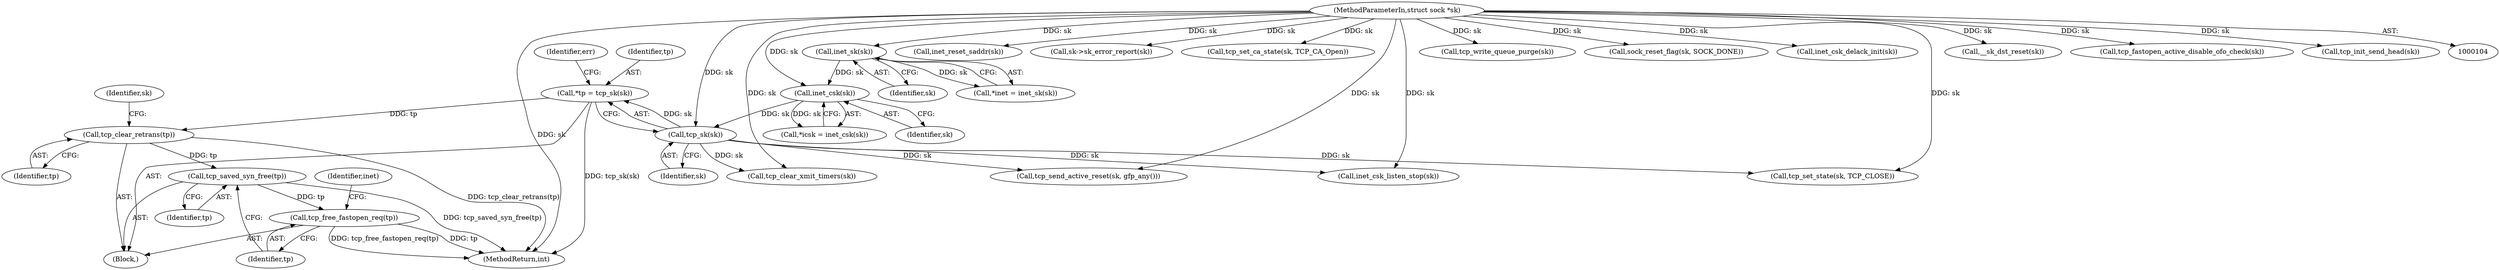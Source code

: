 digraph "0_linux_499350a5a6e7512d9ed369ed63a4244b6536f4f8@API" {
"1000324" [label="(Call,tcp_saved_syn_free(tp))"];
"1000299" [label="(Call,tcp_clear_retrans(tp))"];
"1000119" [label="(Call,*tp = tcp_sk(sk))"];
"1000121" [label="(Call,tcp_sk(sk))"];
"1000116" [label="(Call,inet_csk(sk))"];
"1000111" [label="(Call,inet_sk(sk))"];
"1000105" [label="(MethodParameterIn,struct sock *sk)"];
"1000326" [label="(Call,tcp_free_fastopen_req(tp))"];
"1000116" [label="(Call,inet_csk(sk))"];
"1000299" [label="(Call,tcp_clear_retrans(tp))"];
"1000330" [label="(Identifier,inet)"];
"1000226" [label="(Call,inet_reset_saddr(sk))"];
"1000114" [label="(Call,*icsk = inet_csk(sk))"];
"1000137" [label="(Call,tcp_set_state(sk, TCP_CLOSE))"];
"1000324" [label="(Call,tcp_saved_syn_free(tp))"];
"1000342" [label="(Call,sk->sk_error_report(sk))"];
"1000296" [label="(Call,tcp_set_ca_state(sk, TCP_CA_Open))"];
"1000125" [label="(Identifier,err)"];
"1000119" [label="(Call,*tp = tcp_sk(sk))"];
"1000198" [label="(Call,tcp_clear_xmit_timers(sk))"];
"1000120" [label="(Identifier,tp)"];
"1000105" [label="(MethodParameterIn,struct sock *sk)"];
"1000145" [label="(Call,inet_csk_listen_stop(sk))"];
"1000327" [label="(Identifier,tp)"];
"1000205" [label="(Call,tcp_write_queue_purge(sk))"];
"1000302" [label="(Identifier,sk)"];
"1000117" [label="(Identifier,sk)"];
"1000233" [label="(Call,sock_reset_flag(sk, SOCK_DONE))"];
"1000107" [label="(Block,)"];
"1000301" [label="(Call,inet_csk_delack_init(sk))"];
"1000121" [label="(Call,tcp_sk(sk))"];
"1000112" [label="(Identifier,sk)"];
"1000111" [label="(Call,inet_sk(sk))"];
"1000326" [label="(Call,tcp_free_fastopen_req(tp))"];
"1000346" [label="(MethodReturn,int)"];
"1000180" [label="(Call,tcp_send_active_reset(sk, gfp_any()))"];
"1000300" [label="(Identifier,tp)"];
"1000109" [label="(Call,*inet = inet_sk(sk))"];
"1000325" [label="(Identifier,tp)"];
"1000122" [label="(Identifier,sk)"];
"1000322" [label="(Call,__sk_dst_reset(sk))"];
"1000207" [label="(Call,tcp_fastopen_active_disable_ofo_check(sk))"];
"1000310" [label="(Call,tcp_init_send_head(sk))"];
"1000324" -> "1000107"  [label="AST: "];
"1000324" -> "1000325"  [label="CFG: "];
"1000325" -> "1000324"  [label="AST: "];
"1000327" -> "1000324"  [label="CFG: "];
"1000324" -> "1000346"  [label="DDG: tcp_saved_syn_free(tp)"];
"1000299" -> "1000324"  [label="DDG: tp"];
"1000324" -> "1000326"  [label="DDG: tp"];
"1000299" -> "1000107"  [label="AST: "];
"1000299" -> "1000300"  [label="CFG: "];
"1000300" -> "1000299"  [label="AST: "];
"1000302" -> "1000299"  [label="CFG: "];
"1000299" -> "1000346"  [label="DDG: tcp_clear_retrans(tp)"];
"1000119" -> "1000299"  [label="DDG: tp"];
"1000119" -> "1000107"  [label="AST: "];
"1000119" -> "1000121"  [label="CFG: "];
"1000120" -> "1000119"  [label="AST: "];
"1000121" -> "1000119"  [label="AST: "];
"1000125" -> "1000119"  [label="CFG: "];
"1000119" -> "1000346"  [label="DDG: tcp_sk(sk)"];
"1000121" -> "1000119"  [label="DDG: sk"];
"1000121" -> "1000122"  [label="CFG: "];
"1000122" -> "1000121"  [label="AST: "];
"1000116" -> "1000121"  [label="DDG: sk"];
"1000105" -> "1000121"  [label="DDG: sk"];
"1000121" -> "1000137"  [label="DDG: sk"];
"1000121" -> "1000145"  [label="DDG: sk"];
"1000121" -> "1000180"  [label="DDG: sk"];
"1000121" -> "1000198"  [label="DDG: sk"];
"1000116" -> "1000114"  [label="AST: "];
"1000116" -> "1000117"  [label="CFG: "];
"1000117" -> "1000116"  [label="AST: "];
"1000114" -> "1000116"  [label="CFG: "];
"1000116" -> "1000114"  [label="DDG: sk"];
"1000111" -> "1000116"  [label="DDG: sk"];
"1000105" -> "1000116"  [label="DDG: sk"];
"1000111" -> "1000109"  [label="AST: "];
"1000111" -> "1000112"  [label="CFG: "];
"1000112" -> "1000111"  [label="AST: "];
"1000109" -> "1000111"  [label="CFG: "];
"1000111" -> "1000109"  [label="DDG: sk"];
"1000105" -> "1000111"  [label="DDG: sk"];
"1000105" -> "1000104"  [label="AST: "];
"1000105" -> "1000346"  [label="DDG: sk"];
"1000105" -> "1000137"  [label="DDG: sk"];
"1000105" -> "1000145"  [label="DDG: sk"];
"1000105" -> "1000180"  [label="DDG: sk"];
"1000105" -> "1000198"  [label="DDG: sk"];
"1000105" -> "1000205"  [label="DDG: sk"];
"1000105" -> "1000207"  [label="DDG: sk"];
"1000105" -> "1000226"  [label="DDG: sk"];
"1000105" -> "1000233"  [label="DDG: sk"];
"1000105" -> "1000296"  [label="DDG: sk"];
"1000105" -> "1000301"  [label="DDG: sk"];
"1000105" -> "1000310"  [label="DDG: sk"];
"1000105" -> "1000322"  [label="DDG: sk"];
"1000105" -> "1000342"  [label="DDG: sk"];
"1000326" -> "1000107"  [label="AST: "];
"1000326" -> "1000327"  [label="CFG: "];
"1000327" -> "1000326"  [label="AST: "];
"1000330" -> "1000326"  [label="CFG: "];
"1000326" -> "1000346"  [label="DDG: tcp_free_fastopen_req(tp)"];
"1000326" -> "1000346"  [label="DDG: tp"];
}
